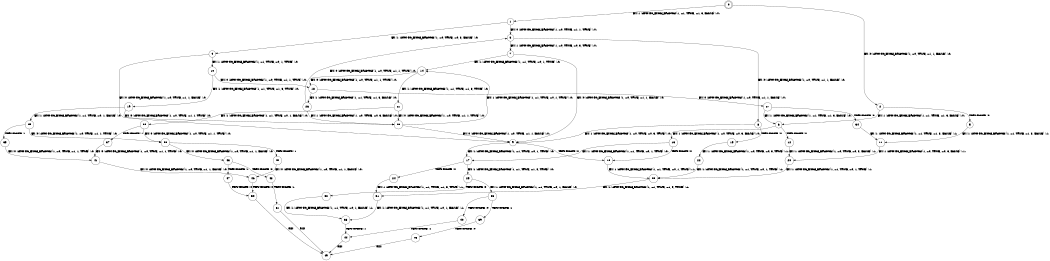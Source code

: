 digraph BCG {
size = "7, 10.5";
center = TRUE;
node [shape = circle];
0 [peripheries = 2];
0 -> 1 [label = "EX !1 !ATOMIC_EXCH_BRANCH (1, +1, TRUE, +1, 3, FALSE) !:0:"];
0 -> 2 [label = "EX !0 !ATOMIC_EXCH_BRANCH (1, +0, TRUE, +1, 1, FALSE) !:0:"];
1 -> 3 [label = "EX !0 !ATOMIC_EXCH_BRANCH (1, +0, TRUE, +1, 1, TRUE) !:0:"];
1 -> 4 [label = "EX !1 !ATOMIC_EXCH_BRANCH (1, +0, TRUE, +0, 3, FALSE) !:0:"];
2 -> 5 [label = "TERMINATE !0"];
2 -> 6 [label = "EX !1 !ATOMIC_EXCH_BRANCH (1, +1, TRUE, +1, 3, FALSE) !:0:"];
3 -> 7 [label = "EX !1 !ATOMIC_EXCH_BRANCH (1, +0, TRUE, +0, 3, TRUE) !:0:"];
3 -> 8 [label = "EX !0 !ATOMIC_EXCH_BRANCH (1, +0, TRUE, +1, 1, FALSE) !:0:"];
4 -> 9 [label = "EX !0 !ATOMIC_EXCH_BRANCH (1, +0, TRUE, +1, 1, FALSE) !:0:"];
4 -> 10 [label = "EX !1 !ATOMIC_EXCH_BRANCH (1, +1, TRUE, +0, 1, TRUE) !:0:"];
5 -> 11 [label = "EX !1 !ATOMIC_EXCH_BRANCH (1, +1, TRUE, +1, 3, FALSE) !:1:"];
6 -> 12 [label = "TERMINATE !0"];
6 -> 13 [label = "EX !1 !ATOMIC_EXCH_BRANCH (1, +0, TRUE, +0, 3, FALSE) !:0:"];
7 -> 14 [label = "EX !1 !ATOMIC_EXCH_BRANCH (1, +1, TRUE, +0, 1, TRUE) !:0:"];
7 -> 9 [label = "EX !0 !ATOMIC_EXCH_BRANCH (1, +0, TRUE, +1, 1, FALSE) !:0:"];
8 -> 15 [label = "TERMINATE !0"];
8 -> 9 [label = "EX !1 !ATOMIC_EXCH_BRANCH (1, +0, TRUE, +0, 3, TRUE) !:0:"];
9 -> 16 [label = "TERMINATE !0"];
9 -> 17 [label = "EX !1 !ATOMIC_EXCH_BRANCH (1, +1, TRUE, +0, 1, TRUE) !:0:"];
10 -> 18 [label = "EX !0 !ATOMIC_EXCH_BRANCH (1, +0, TRUE, +1, 1, TRUE) !:0:"];
10 -> 19 [label = "EX !1 !ATOMIC_EXCH_BRANCH (1, +1, TRUE, +1, 3, TRUE) !:0:"];
11 -> 20 [label = "EX !1 !ATOMIC_EXCH_BRANCH (1, +0, TRUE, +0, 3, FALSE) !:1:"];
12 -> 20 [label = "EX !1 !ATOMIC_EXCH_BRANCH (1, +0, TRUE, +0, 3, FALSE) !:1:"];
13 -> 16 [label = "TERMINATE !0"];
13 -> 17 [label = "EX !1 !ATOMIC_EXCH_BRANCH (1, +1, TRUE, +0, 1, TRUE) !:0:"];
14 -> 21 [label = "EX !1 !ATOMIC_EXCH_BRANCH (1, +1, TRUE, +1, 3, TRUE) !:0:"];
14 -> 18 [label = "EX !0 !ATOMIC_EXCH_BRANCH (1, +0, TRUE, +1, 1, TRUE) !:0:"];
15 -> 22 [label = "EX !1 !ATOMIC_EXCH_BRANCH (1, +0, TRUE, +0, 3, TRUE) !:1:"];
16 -> 23 [label = "EX !1 !ATOMIC_EXCH_BRANCH (1, +1, TRUE, +0, 1, TRUE) !:1:"];
17 -> 24 [label = "TERMINATE !0"];
17 -> 25 [label = "EX !1 !ATOMIC_EXCH_BRANCH (1, +1, TRUE, +1, 3, TRUE) !:0:"];
18 -> 26 [label = "EX !1 !ATOMIC_EXCH_BRANCH (1, +1, TRUE, +1, 3, FALSE) !:0:"];
18 -> 27 [label = "EX !0 !ATOMIC_EXCH_BRANCH (1, +0, TRUE, +1, 1, FALSE) !:0:"];
19 -> 28 [label = "EX !0 !ATOMIC_EXCH_BRANCH (1, +0, TRUE, +1, 1, TRUE) !:0:"];
19 -> 29 [label = "EX !1 !ATOMIC_EXCH_BRANCH (1, +1, TRUE, +0, 1, FALSE) !:0:"];
20 -> 23 [label = "EX !1 !ATOMIC_EXCH_BRANCH (1, +1, TRUE, +0, 1, TRUE) !:1:"];
21 -> 30 [label = "EX !1 !ATOMIC_EXCH_BRANCH (1, +1, TRUE, +0, 1, FALSE) !:0:"];
21 -> 28 [label = "EX !0 !ATOMIC_EXCH_BRANCH (1, +0, TRUE, +1, 1, TRUE) !:0:"];
22 -> 23 [label = "EX !1 !ATOMIC_EXCH_BRANCH (1, +1, TRUE, +0, 1, TRUE) !:1:"];
23 -> 31 [label = "EX !1 !ATOMIC_EXCH_BRANCH (1, +1, TRUE, +1, 3, TRUE) !:1:"];
24 -> 31 [label = "EX !1 !ATOMIC_EXCH_BRANCH (1, +1, TRUE, +1, 3, TRUE) !:1:"];
25 -> 32 [label = "TERMINATE !0"];
25 -> 33 [label = "EX !1 !ATOMIC_EXCH_BRANCH (1, +1, TRUE, +0, 1, FALSE) !:0:"];
26 -> 28 [label = "EX !1 !ATOMIC_EXCH_BRANCH (1, +0, TRUE, +0, 3, FALSE) !:0:"];
26 -> 3 [label = "EX !0 !ATOMIC_EXCH_BRANCH (1, +0, TRUE, +1, 1, TRUE) !:0:"];
27 -> 34 [label = "TERMINATE !0"];
27 -> 6 [label = "EX !1 !ATOMIC_EXCH_BRANCH (1, +1, TRUE, +1, 3, FALSE) !:0:"];
28 -> 14 [label = "EX !1 !ATOMIC_EXCH_BRANCH (1, +1, TRUE, +0, 1, TRUE) !:0:"];
28 -> 9 [label = "EX !0 !ATOMIC_EXCH_BRANCH (1, +0, TRUE, +1, 1, FALSE) !:0:"];
29 -> 35 [label = "TERMINATE !1"];
29 -> 36 [label = "EX !0 !ATOMIC_EXCH_BRANCH (1, +0, TRUE, +1, 1, TRUE) !:0:"];
30 -> 37 [label = "TERMINATE !1"];
30 -> 36 [label = "EX !0 !ATOMIC_EXCH_BRANCH (1, +0, TRUE, +1, 1, TRUE) !:0:"];
31 -> 38 [label = "EX !1 !ATOMIC_EXCH_BRANCH (1, +1, TRUE, +0, 1, FALSE) !:1:"];
32 -> 38 [label = "EX !1 !ATOMIC_EXCH_BRANCH (1, +1, TRUE, +0, 1, FALSE) !:1:"];
33 -> 39 [label = "TERMINATE !1"];
33 -> 40 [label = "TERMINATE !0"];
34 -> 11 [label = "EX !1 !ATOMIC_EXCH_BRANCH (1, +1, TRUE, +1, 3, FALSE) !:1:"];
35 -> 41 [label = "EX !0 !ATOMIC_EXCH_BRANCH (1, +0, TRUE, +1, 1, TRUE) !:0:"];
36 -> 42 [label = "TERMINATE !1"];
36 -> 43 [label = "EX !0 !ATOMIC_EXCH_BRANCH (1, +0, TRUE, +1, 1, FALSE) !:0:"];
37 -> 41 [label = "EX !0 !ATOMIC_EXCH_BRANCH (1, +0, TRUE, +1, 1, TRUE) !:0:"];
38 -> 44 [label = "TERMINATE !1"];
39 -> 45 [label = "TERMINATE !0"];
40 -> 44 [label = "TERMINATE !1"];
41 -> 46 [label = "EX !0 !ATOMIC_EXCH_BRANCH (1, +0, TRUE, +1, 1, FALSE) !:0:"];
42 -> 46 [label = "EX !0 !ATOMIC_EXCH_BRANCH (1, +0, TRUE, +1, 1, FALSE) !:0:"];
43 -> 47 [label = "TERMINATE !1"];
43 -> 48 [label = "TERMINATE !0"];
44 -> 49 [label = "exit"];
45 -> 49 [label = "exit"];
46 -> 50 [label = "TERMINATE !0"];
47 -> 50 [label = "TERMINATE !0"];
48 -> 51 [label = "TERMINATE !1"];
50 -> 49 [label = "exit"];
51 -> 49 [label = "exit"];
}
